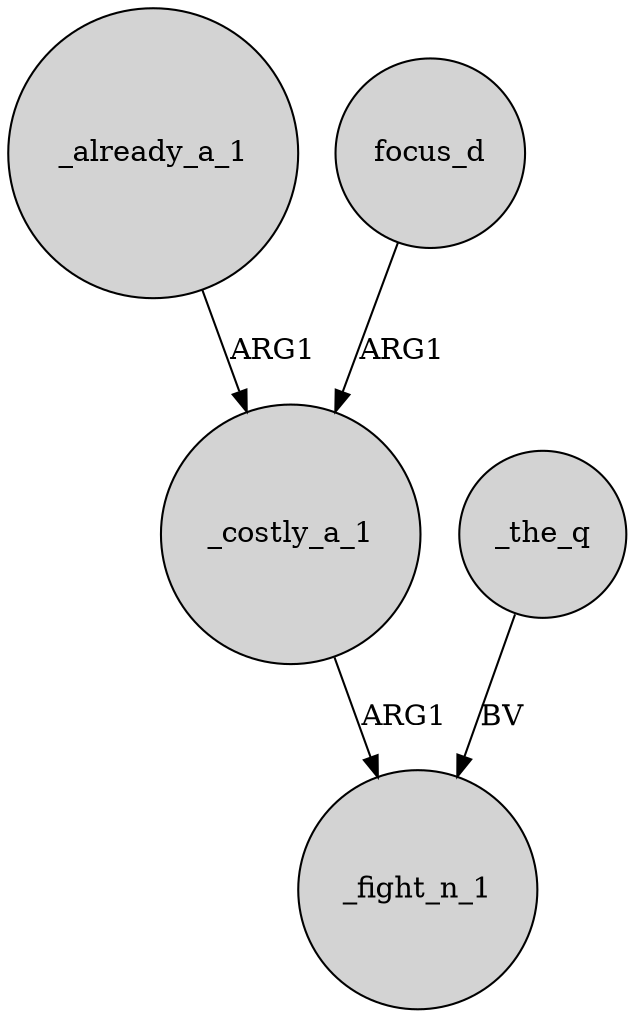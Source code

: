 digraph {
	node [shape=circle style=filled]
	_already_a_1 -> _costly_a_1 [label=ARG1]
	_costly_a_1 -> _fight_n_1 [label=ARG1]
	focus_d -> _costly_a_1 [label=ARG1]
	_the_q -> _fight_n_1 [label=BV]
}
